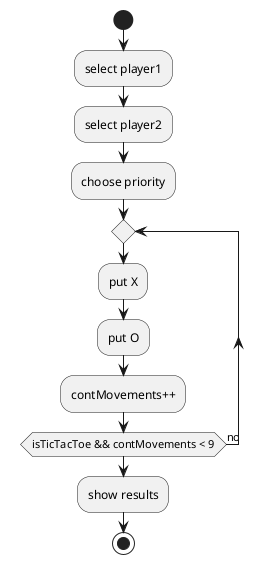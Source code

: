@startuml Activity Diagram TicTacToe
start

:select player1;
:select player2;
:choose priority;
repeat
	:put X;
    :put O;
    :contMovements++;
repeat while(isTicTacToe && contMovements < 9) is (no)
:show results;


stop
@enduml